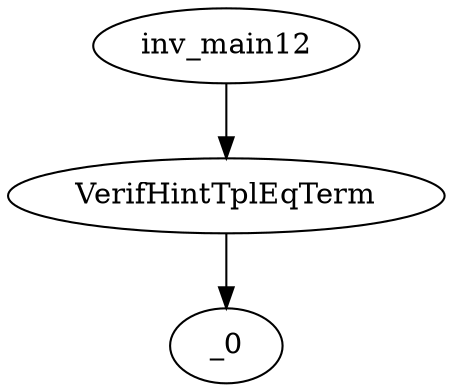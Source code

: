 digraph dag {
0 [label="inv_main12"];
1 [label="VerifHintTplEqTerm"];
2 [label="_0"];
0->1
1 -> 2
}
